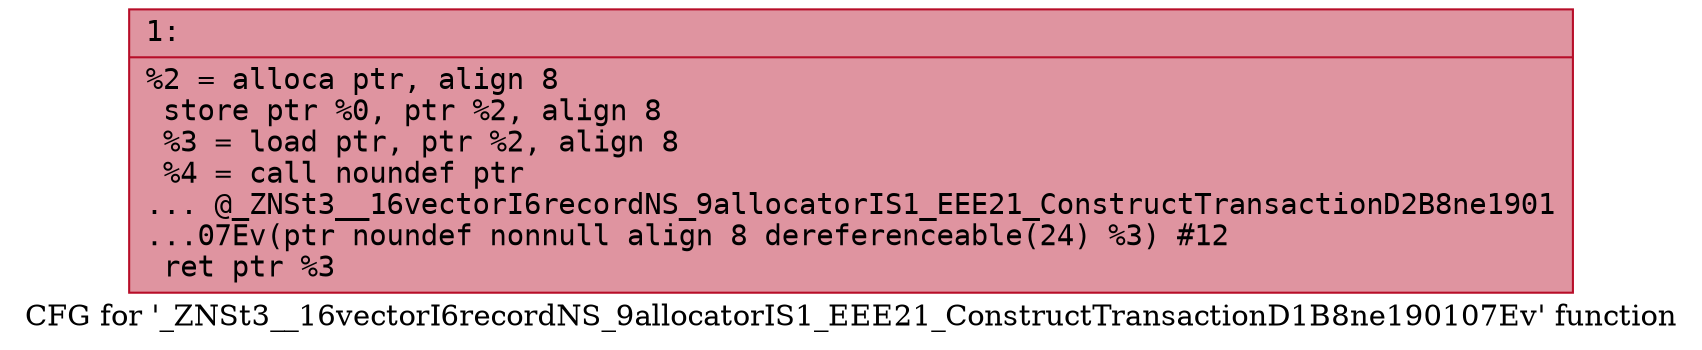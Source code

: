 digraph "CFG for '_ZNSt3__16vectorI6recordNS_9allocatorIS1_EEE21_ConstructTransactionD1B8ne190107Ev' function" {
	label="CFG for '_ZNSt3__16vectorI6recordNS_9allocatorIS1_EEE21_ConstructTransactionD1B8ne190107Ev' function";

	Node0x6000017631b0 [shape=record,color="#b70d28ff", style=filled, fillcolor="#b70d2870" fontname="Courier",label="{1:\l|  %2 = alloca ptr, align 8\l  store ptr %0, ptr %2, align 8\l  %3 = load ptr, ptr %2, align 8\l  %4 = call noundef ptr\l... @_ZNSt3__16vectorI6recordNS_9allocatorIS1_EEE21_ConstructTransactionD2B8ne1901\l...07Ev(ptr noundef nonnull align 8 dereferenceable(24) %3) #12\l  ret ptr %3\l}"];
}
